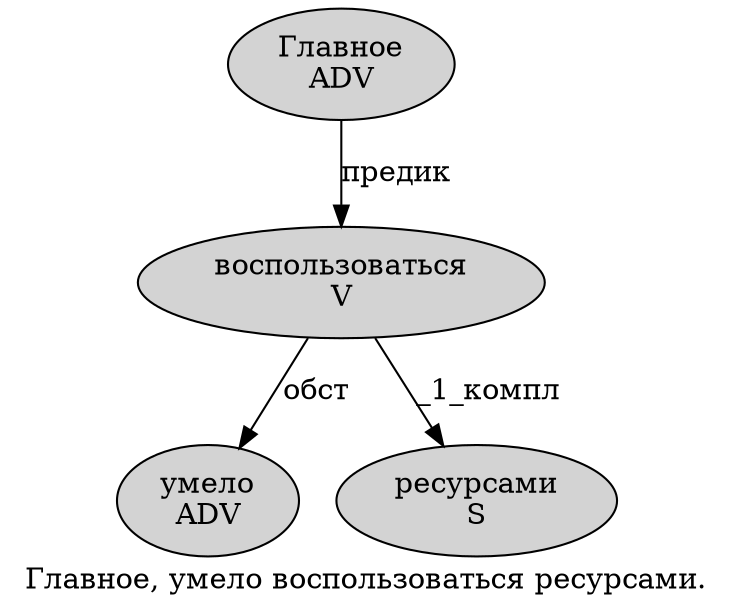 digraph SENTENCE_4521 {
	graph [label="Главное, умело воспользоваться ресурсами."]
	node [style=filled]
		0 [label="Главное
ADV" color="" fillcolor=lightgray penwidth=1 shape=ellipse]
		2 [label="умело
ADV" color="" fillcolor=lightgray penwidth=1 shape=ellipse]
		3 [label="воспользоваться
V" color="" fillcolor=lightgray penwidth=1 shape=ellipse]
		4 [label="ресурсами
S" color="" fillcolor=lightgray penwidth=1 shape=ellipse]
			3 -> 2 [label="обст"]
			3 -> 4 [label="_1_компл"]
			0 -> 3 [label="предик"]
}